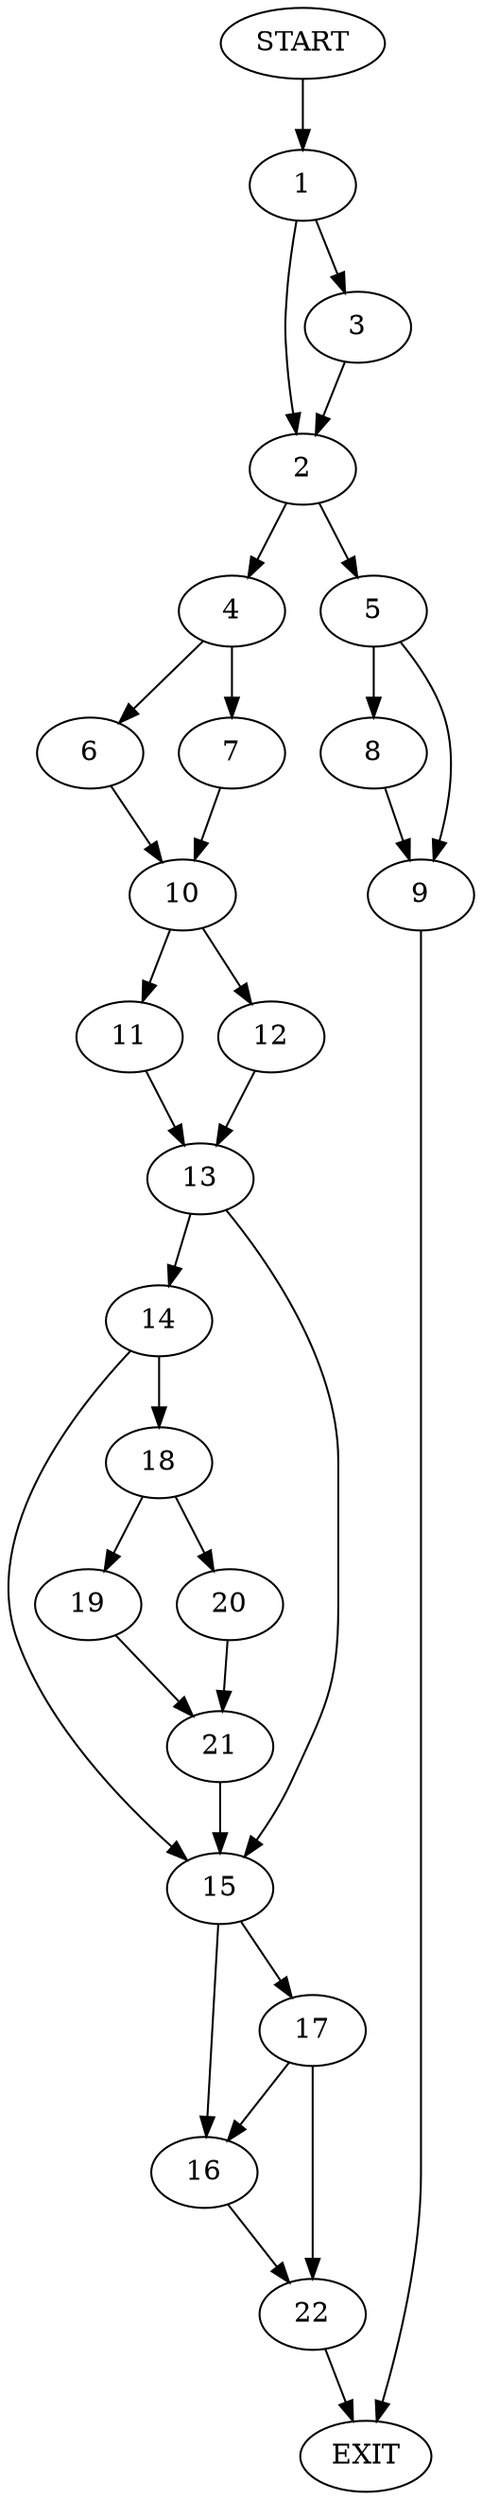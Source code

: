 digraph {
0 [label="START"]
23 [label="EXIT"]
0 -> 1
1 -> 2
1 -> 3
2 -> 4
2 -> 5
3 -> 2
4 -> 6
4 -> 7
5 -> 8
5 -> 9
8 -> 9
9 -> 23
6 -> 10
7 -> 10
10 -> 11
10 -> 12
12 -> 13
11 -> 13
13 -> 14
13 -> 15
15 -> 16
15 -> 17
14 -> 15
14 -> 18
18 -> 19
18 -> 20
20 -> 21
19 -> 21
21 -> 15
17 -> 16
17 -> 22
16 -> 22
22 -> 23
}
